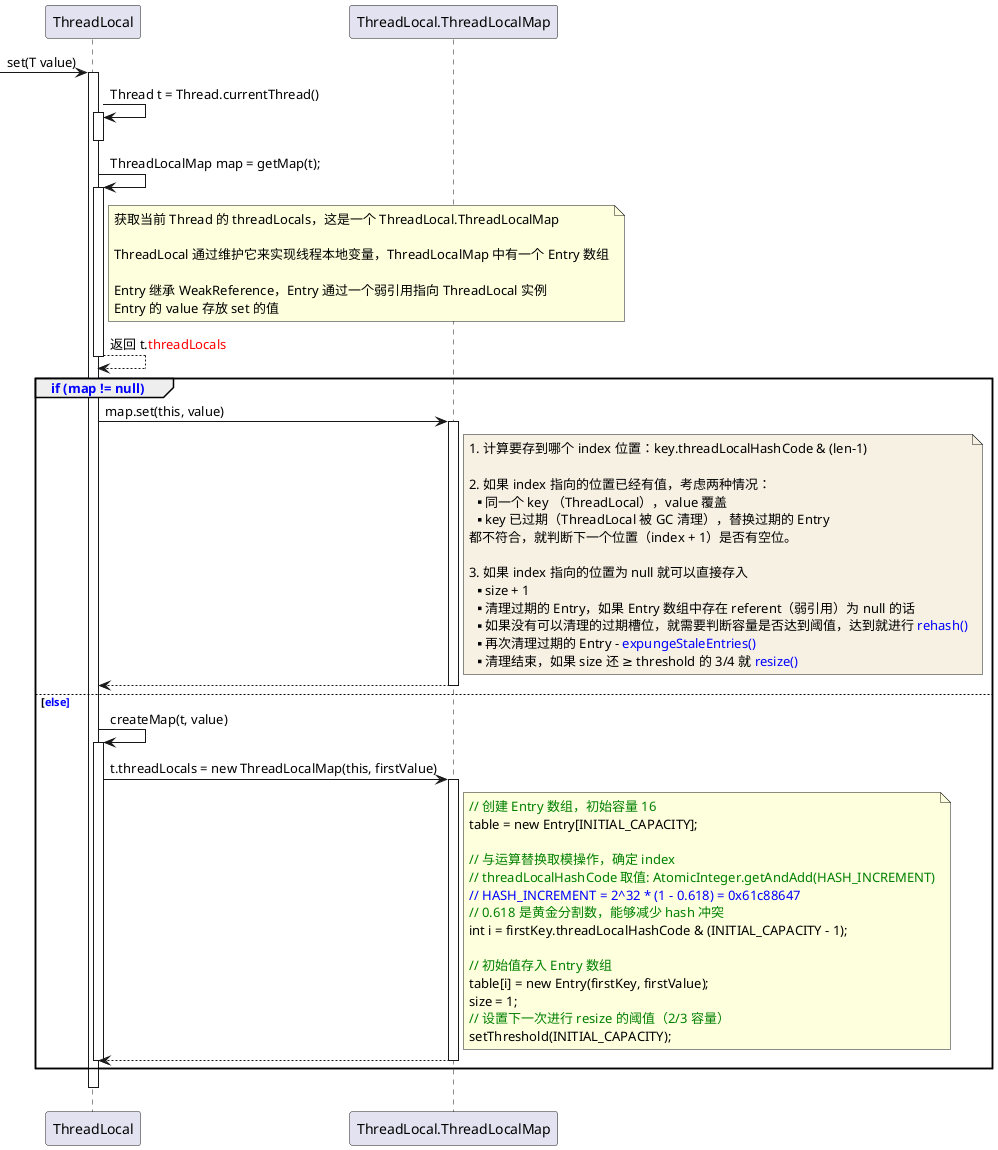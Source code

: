 ' java.lang.ThreadLocal.set
@startuml
[-> ThreadLocal ++ : set(T value)
    ThreadLocal -> ThreadLocal ++ : Thread t = Thread.currentThread()

    ThreadLocal --

    ThreadLocal -> ThreadLocal ++ : ThreadLocalMap map = getMap(t);
        note right ThreadLocal
            获取当前 Thread 的 threadLocals，这是一个 ThreadLocal.ThreadLocalMap

            ThreadLocal 通过维护它来实现线程本地变量，ThreadLocalMap 中有一个 Entry 数组

            Entry 继承 WeakReference，Entry 通过一个弱引用指向 ThreadLocal 实例
            Entry 的 value 存放 set 的值
        end note
    return 返回 t.<color:red>threadLocals</color>

    group <color:blue>if (map != null)
        ThreadLocal -> ThreadLocal.ThreadLocalMap ++ : map.set(this, value)
            note right of ThreadLocal.ThreadLocalMap #f7f1e3
                1. 计算要存到哪个 index 位置：key.threadLocalHashCode & (len-1)

                2. 如果 index 指向的位置已经有值，考虑两种情况：
                ** 同一个 key （ThreadLocal），value 覆盖
                ** key 已过期（ThreadLocal 被 GC 清理），替换过期的 Entry
                都不符合，就判断下一个位置（index + 1）是否有空位。

                3. 如果 index 指向的位置为 null 就可以直接存入
                ** size + 1
                ** 清理过期的 Entry，如果 Entry 数组中存在 referent（弱引用）为 null 的话
                ** 如果没有可以清理的过期槽位，就需要判断容量是否达到阈值，达到就进行 <color:blue>rehash()
                ** 再次清理过期的 Entry - <color:blue>expungeStaleEntries()
                ** 清理结束，如果 size 还 ≥ threshold 的 3/4 就 <color:blue>resize()
            end note
        return
    else <color:blue>else
        ThreadLocal -> ThreadLocal ++ : createMap(t, value)
        ThreadLocal -> ThreadLocal.ThreadLocalMap ++ : t.threadLocals = new ThreadLocalMap(this, firstValue)
            note right of ThreadLocal.ThreadLocalMap
                <color:green>// 创建 Entry 数组，初始容量 16
                table = new Entry[INITIAL_CAPACITY];

                <color:green>// 与运算替换取模操作，确定 index
                <color:green>// threadLocalHashCode 取值: AtomicInteger.getAndAdd(HASH_INCREMENT)
                <color:blue>// HASH_INCREMENT = 2^32 * (1 - 0.618) = 0x61c88647
                <color:green>// 0.618 是黄金分割数，能够减少 hash 冲突
                int i = firstKey.threadLocalHashCode & (INITIAL_CAPACITY - 1);

                <color:green>// 初始值存入 Entry 数组
                table[i] = new Entry(firstKey, firstValue);
                size = 1;
                <color:green>// 设置下一次进行 resize 的阈值（2/3 容量）
                setThreshold(INITIAL_CAPACITY);
            end note
        return
        ThreadLocal --
    end

    ThreadLocal -[hidden]> ThreadLocal
ThreadLocal --
@enduml
